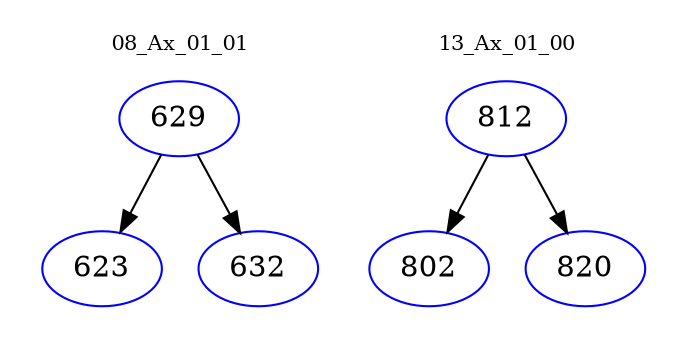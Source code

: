 digraph{
subgraph cluster_0 {
color = white
label = "08_Ax_01_01";
fontsize=10;
T0_629 [label="629", color="blue"]
T0_629 -> T0_623 [color="black"]
T0_623 [label="623", color="blue"]
T0_629 -> T0_632 [color="black"]
T0_632 [label="632", color="blue"]
}
subgraph cluster_1 {
color = white
label = "13_Ax_01_00";
fontsize=10;
T1_812 [label="812", color="blue"]
T1_812 -> T1_802 [color="black"]
T1_802 [label="802", color="blue"]
T1_812 -> T1_820 [color="black"]
T1_820 [label="820", color="blue"]
}
}
